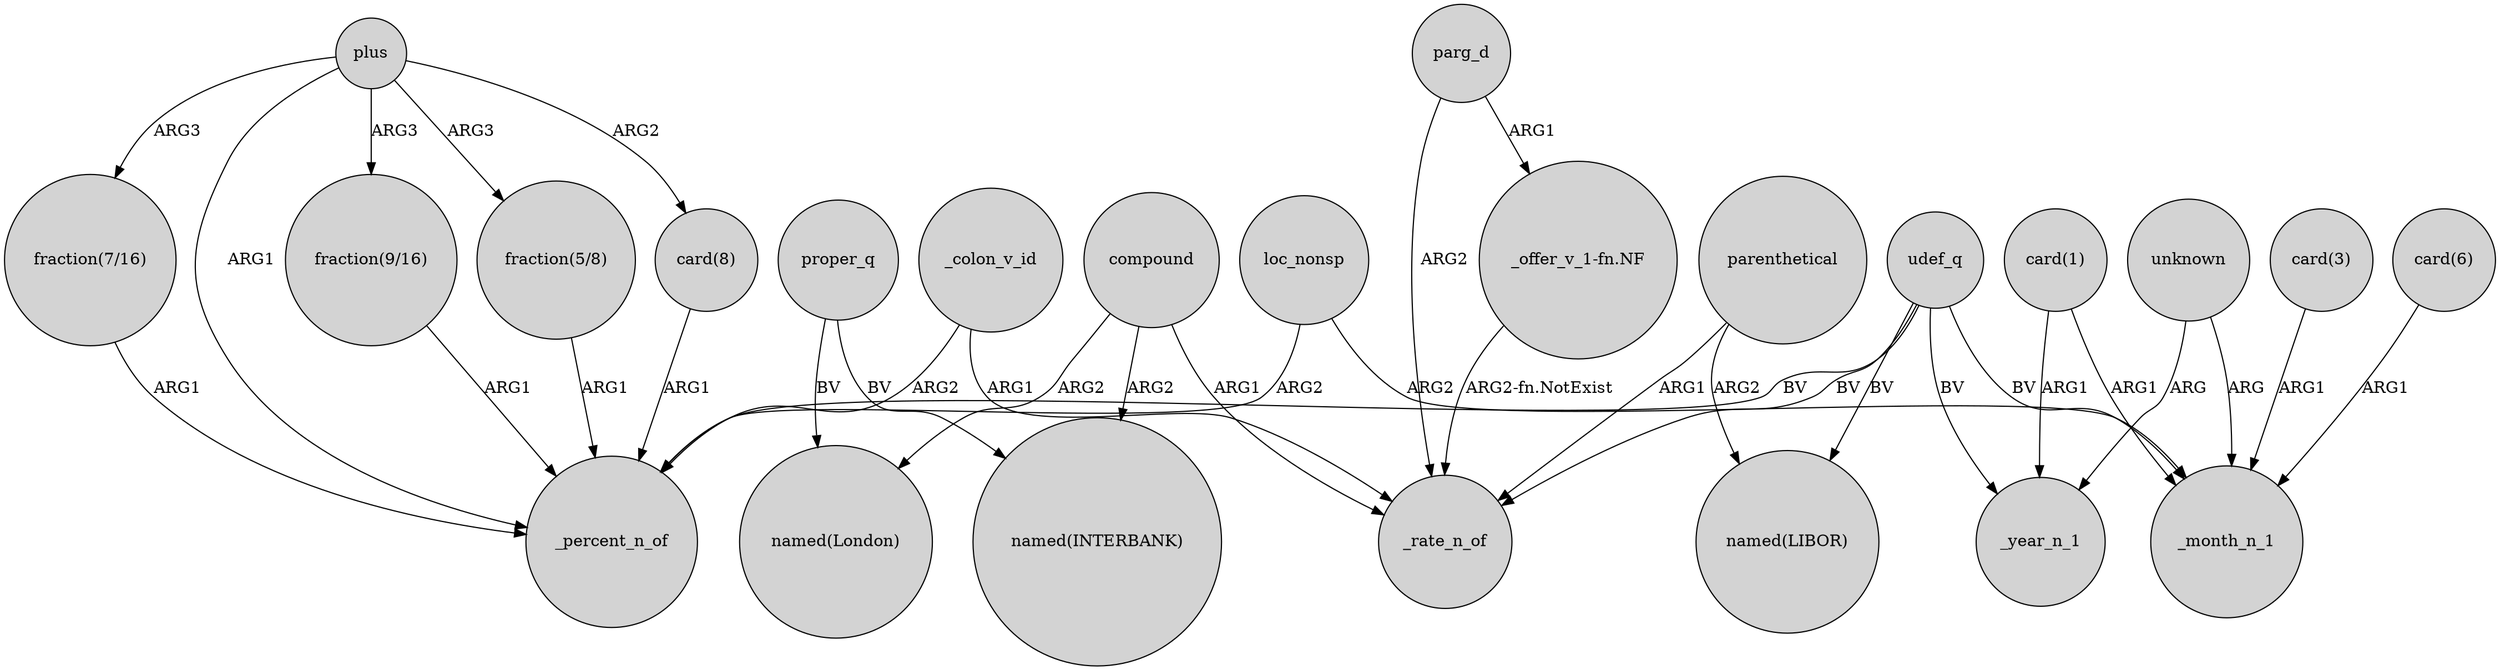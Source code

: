 digraph {
	node [shape=circle style=filled]
	plus -> "card(8)" [label=ARG2]
	plus -> "fraction(7/16)" [label=ARG3]
	parenthetical -> "named(LIBOR)" [label=ARG2]
	"card(1)" -> _month_n_1 [label=ARG1]
	compound -> _rate_n_of [label=ARG1]
	plus -> _percent_n_of [label=ARG1]
	udef_q -> _rate_n_of [label=BV]
	unknown -> _year_n_1 [label=ARG]
	plus -> "fraction(9/16)" [label=ARG3]
	proper_q -> "named(INTERBANK)" [label=BV]
	udef_q -> _month_n_1 [label=BV]
	"_offer_v_1-fn.NF" -> _rate_n_of [label="ARG2-fn.NotExist"]
	"fraction(9/16)" -> _percent_n_of [label=ARG1]
	udef_q -> "named(LIBOR)" [label=BV]
	"fraction(5/8)" -> _percent_n_of [label=ARG1]
	unknown -> _month_n_1 [label=ARG]
	loc_nonsp -> _percent_n_of [label=ARG2]
	_colon_v_id -> _rate_n_of [label=ARG1]
	compound -> "named(London)" [label=ARG2]
	_colon_v_id -> _percent_n_of [label=ARG2]
	proper_q -> "named(London)" [label=BV]
	"card(1)" -> _year_n_1 [label=ARG1]
	parenthetical -> _rate_n_of [label=ARG1]
	udef_q -> _year_n_1 [label=BV]
	"card(8)" -> _percent_n_of [label=ARG1]
	compound -> "named(INTERBANK)" [label=ARG2]
	plus -> "fraction(5/8)" [label=ARG3]
	udef_q -> _percent_n_of [label=BV]
	"card(6)" -> _month_n_1 [label=ARG1]
	"fraction(7/16)" -> _percent_n_of [label=ARG1]
	loc_nonsp -> _month_n_1 [label=ARG2]
	parg_d -> "_offer_v_1-fn.NF" [label=ARG1]
	parg_d -> _rate_n_of [label=ARG2]
	"card(3)" -> _month_n_1 [label=ARG1]
}
